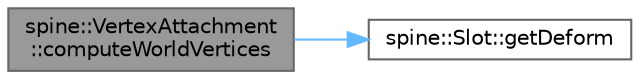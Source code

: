 digraph "spine::VertexAttachment::computeWorldVertices"
{
 // LATEX_PDF_SIZE
  bgcolor="transparent";
  edge [fontname=Helvetica,fontsize=10,labelfontname=Helvetica,labelfontsize=10];
  node [fontname=Helvetica,fontsize=10,shape=box,height=0.2,width=0.4];
  rankdir="LR";
  Node1 [id="Node000001",label="spine::VertexAttachment\l::computeWorldVertices",height=0.2,width=0.4,color="gray40", fillcolor="grey60", style="filled", fontcolor="black",tooltip=" "];
  Node1 -> Node2 [id="edge1_Node000001_Node000002",color="steelblue1",style="solid",tooltip=" "];
  Node2 [id="Node000002",label="spine::Slot::getDeform",height=0.2,width=0.4,color="grey40", fillcolor="white", style="filled",URL="$classspine_1_1_slot.html#a8b2f938aecf6244f41f8981f5c03ce20",tooltip=" "];
}
